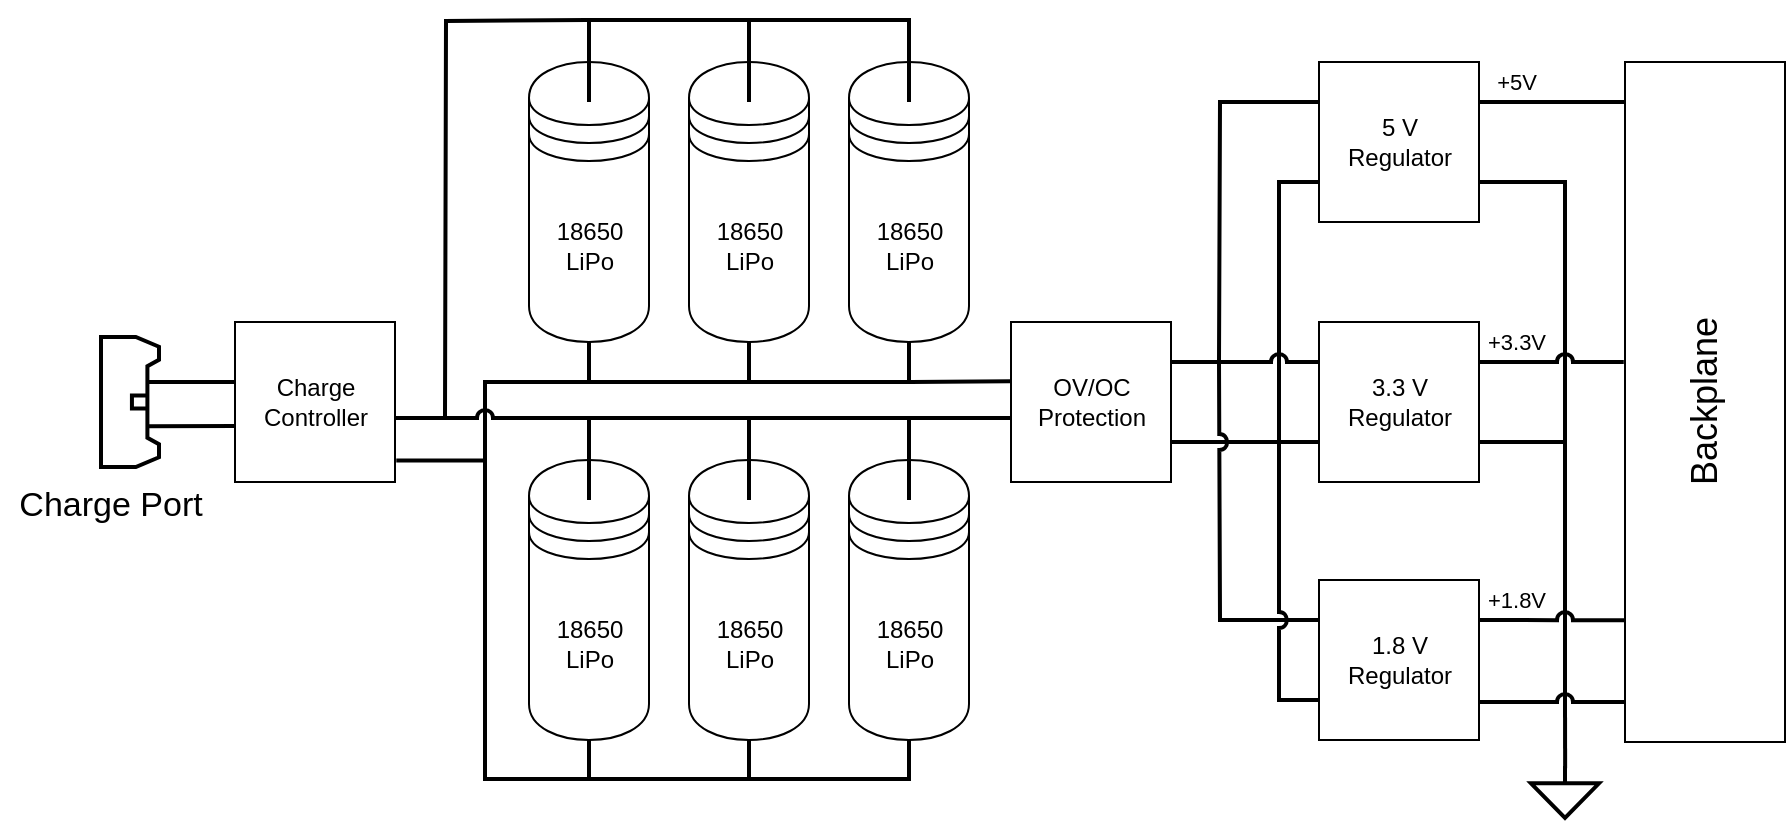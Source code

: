 <mxfile version="15.8.8"><diagram id="Ji-yCtYmbKoZMCRbY3N3" name="Page-1"><mxGraphModel dx="2071" dy="631" grid="1" gridSize="10" guides="1" tooltips="1" connect="1" arrows="1" fold="1" page="1" pageScale="1" pageWidth="850" pageHeight="1100" math="0" shadow="0"><root><mxCell id="0"/><mxCell id="1" parent="0"/><mxCell id="d3kNF1vmQReu9mjM7-Zj-1" value="&lt;div&gt;18650&lt;/div&gt;&lt;div&gt;LiPo&lt;/div&gt;" style="shape=datastore;whiteSpace=wrap;html=1;" vertex="1" parent="1"><mxGeometry x="-160.5" y="400" width="60" height="140" as="geometry"/></mxCell><mxCell id="d3kNF1vmQReu9mjM7-Zj-2" value="&lt;div&gt;18650&lt;/div&gt;&lt;div&gt;LiPo&lt;/div&gt;" style="shape=datastore;whiteSpace=wrap;html=1;" vertex="1" parent="1"><mxGeometry x="-80.5" y="400" width="60" height="140" as="geometry"/></mxCell><mxCell id="d3kNF1vmQReu9mjM7-Zj-3" value="&lt;div&gt;18650&lt;/div&gt;&lt;div&gt;LiPo&lt;/div&gt;" style="shape=datastore;whiteSpace=wrap;html=1;" vertex="1" parent="1"><mxGeometry x="-0.5" y="400" width="60" height="140" as="geometry"/></mxCell><mxCell id="d3kNF1vmQReu9mjM7-Zj-54" style="edgeStyle=orthogonalEdgeStyle;rounded=0;jumpStyle=arc;orthogonalLoop=1;jettySize=auto;html=1;endArrow=none;endFill=0;strokeColor=default;strokeWidth=2;entryX=-0.004;entryY=0.371;entryDx=0;entryDy=0;entryPerimeter=0;" edge="1" parent="1" source="d3kNF1vmQReu9mjM7-Zj-7" target="d3kNF1vmQReu9mjM7-Zj-40"><mxGeometry relative="1" as="geometry"><mxPoint x="77.5" y="560" as="targetPoint"/></mxGeometry></mxCell><mxCell id="d3kNF1vmQReu9mjM7-Zj-7" value="" style="line;strokeWidth=2;html=1;" vertex="1" parent="1"><mxGeometry x="-131.5" y="550" width="162" height="20" as="geometry"/></mxCell><mxCell id="d3kNF1vmQReu9mjM7-Zj-74" style="edgeStyle=orthogonalEdgeStyle;rounded=0;jumpStyle=arc;orthogonalLoop=1;jettySize=auto;html=1;fontSize=11;endArrow=none;endFill=0;strokeColor=default;strokeWidth=2;" edge="1" parent="1"><mxGeometry relative="1" as="geometry"><mxPoint x="-202.5" y="578" as="targetPoint"/><mxPoint x="-131.5" y="379.005" as="sourcePoint"/></mxGeometry></mxCell><mxCell id="d3kNF1vmQReu9mjM7-Zj-9" value="" style="line;strokeWidth=2;html=1;" vertex="1" parent="1"><mxGeometry x="-131.5" y="370" width="162" height="18" as="geometry"/></mxCell><mxCell id="d3kNF1vmQReu9mjM7-Zj-11" value="" style="line;strokeWidth=2;direction=south;html=1;" vertex="1" parent="1"><mxGeometry x="-135.5" y="380" width="10" height="40" as="geometry"/></mxCell><mxCell id="d3kNF1vmQReu9mjM7-Zj-12" value="" style="line;strokeWidth=2;direction=south;html=1;" vertex="1" parent="1"><mxGeometry x="-55.5" y="380" width="10" height="40" as="geometry"/></mxCell><mxCell id="d3kNF1vmQReu9mjM7-Zj-13" value="" style="line;strokeWidth=2;direction=south;html=1;" vertex="1" parent="1"><mxGeometry x="24.5" y="380" width="10" height="40" as="geometry"/></mxCell><mxCell id="d3kNF1vmQReu9mjM7-Zj-31" style="edgeStyle=orthogonalEdgeStyle;rounded=0;orthogonalLoop=1;jettySize=auto;html=1;exitX=1;exitY=0.5;exitDx=0;exitDy=0;exitPerimeter=0;entryX=1.008;entryY=0.865;entryDx=0;entryDy=0;endArrow=none;endFill=0;strokeColor=default;strokeWidth=2;entryPerimeter=0;" edge="1" parent="1" target="d3kNF1vmQReu9mjM7-Zj-28"><mxGeometry relative="1" as="geometry"><mxPoint x="-130.5" y="560" as="sourcePoint"/><mxPoint x="-219.5" y="600" as="targetPoint"/><Array as="points"><mxPoint x="-182.5" y="560"/><mxPoint x="-182.5" y="599"/></Array></mxGeometry></mxCell><mxCell id="d3kNF1vmQReu9mjM7-Zj-14" value="" style="line;strokeWidth=2;direction=south;html=1;" vertex="1" parent="1"><mxGeometry x="-135.5" y="540" width="10" height="20" as="geometry"/></mxCell><mxCell id="d3kNF1vmQReu9mjM7-Zj-15" value="" style="line;strokeWidth=2;direction=south;html=1;" vertex="1" parent="1"><mxGeometry x="-55.5" y="540" width="10" height="20" as="geometry"/></mxCell><mxCell id="d3kNF1vmQReu9mjM7-Zj-16" value="" style="line;strokeWidth=2;direction=south;html=1;" vertex="1" parent="1"><mxGeometry x="24.5" y="540" width="10" height="20" as="geometry"/></mxCell><mxCell id="d3kNF1vmQReu9mjM7-Zj-17" value="&lt;div&gt;18650&lt;/div&gt;&lt;div&gt;LiPo&lt;/div&gt;" style="shape=datastore;whiteSpace=wrap;html=1;" vertex="1" parent="1"><mxGeometry x="-160.5" y="599" width="60" height="140" as="geometry"/></mxCell><mxCell id="d3kNF1vmQReu9mjM7-Zj-18" value="&lt;div&gt;18650&lt;/div&gt;&lt;div&gt;LiPo&lt;/div&gt;" style="shape=datastore;whiteSpace=wrap;html=1;" vertex="1" parent="1"><mxGeometry x="-80.5" y="599" width="60" height="140" as="geometry"/></mxCell><mxCell id="d3kNF1vmQReu9mjM7-Zj-19" value="&lt;div&gt;18650&lt;/div&gt;&lt;div&gt;LiPo&lt;/div&gt;" style="shape=datastore;whiteSpace=wrap;html=1;" vertex="1" parent="1"><mxGeometry x="-0.5" y="599" width="60" height="140" as="geometry"/></mxCell><mxCell id="d3kNF1vmQReu9mjM7-Zj-34" style="edgeStyle=orthogonalEdgeStyle;rounded=0;jumpStyle=arc;orthogonalLoop=1;jettySize=auto;html=1;endArrow=none;endFill=0;strokeColor=default;strokeWidth=2;" edge="1" parent="1" source="d3kNF1vmQReu9mjM7-Zj-20"><mxGeometry relative="1" as="geometry"><mxPoint x="-182.5" y="600" as="targetPoint"/><Array as="points"><mxPoint x="-182.5" y="759"/><mxPoint x="-182.5" y="600"/></Array></mxGeometry></mxCell><mxCell id="d3kNF1vmQReu9mjM7-Zj-20" value="" style="line;strokeWidth=2;html=1;" vertex="1" parent="1"><mxGeometry x="-131.5" y="749" width="162" height="19" as="geometry"/></mxCell><mxCell id="d3kNF1vmQReu9mjM7-Zj-37" style="edgeStyle=orthogonalEdgeStyle;rounded=0;jumpStyle=arc;orthogonalLoop=1;jettySize=auto;html=1;endArrow=none;endFill=0;strokeColor=default;strokeWidth=2;" edge="1" parent="1" source="d3kNF1vmQReu9mjM7-Zj-21"><mxGeometry relative="1" as="geometry"><mxPoint x="-202.5" y="578" as="targetPoint"/></mxGeometry></mxCell><mxCell id="d3kNF1vmQReu9mjM7-Zj-42" style="edgeStyle=orthogonalEdgeStyle;rounded=0;jumpStyle=arc;orthogonalLoop=1;jettySize=auto;html=1;endArrow=none;endFill=0;strokeColor=default;strokeWidth=2;entryX=0.008;entryY=0.6;entryDx=0;entryDy=0;entryPerimeter=0;" edge="1" parent="1" source="d3kNF1vmQReu9mjM7-Zj-21" target="d3kNF1vmQReu9mjM7-Zj-40"><mxGeometry relative="1" as="geometry"><mxPoint x="227.5" y="578" as="targetPoint"/></mxGeometry></mxCell><mxCell id="d3kNF1vmQReu9mjM7-Zj-21" value="" style="line;strokeWidth=2;html=1;" vertex="1" parent="1"><mxGeometry x="-131.5" y="569" width="162" height="18" as="geometry"/></mxCell><mxCell id="d3kNF1vmQReu9mjM7-Zj-22" value="" style="line;strokeWidth=2;direction=south;html=1;" vertex="1" parent="1"><mxGeometry x="-135.5" y="579" width="10" height="40" as="geometry"/></mxCell><mxCell id="d3kNF1vmQReu9mjM7-Zj-23" value="" style="line;strokeWidth=2;direction=south;html=1;" vertex="1" parent="1"><mxGeometry x="-55.5" y="579" width="10" height="40" as="geometry"/></mxCell><mxCell id="d3kNF1vmQReu9mjM7-Zj-24" value="" style="line;strokeWidth=2;direction=south;html=1;" vertex="1" parent="1"><mxGeometry x="24.5" y="579" width="10" height="40" as="geometry"/></mxCell><mxCell id="d3kNF1vmQReu9mjM7-Zj-25" value="" style="line;strokeWidth=2;direction=south;html=1;" vertex="1" parent="1"><mxGeometry x="-135.5" y="739" width="10" height="20" as="geometry"/></mxCell><mxCell id="d3kNF1vmQReu9mjM7-Zj-26" value="" style="line;strokeWidth=2;direction=south;html=1;" vertex="1" parent="1"><mxGeometry x="-55.5" y="739" width="10" height="20" as="geometry"/></mxCell><mxCell id="d3kNF1vmQReu9mjM7-Zj-27" value="" style="line;strokeWidth=2;direction=south;html=1;" vertex="1" parent="1"><mxGeometry x="24.5" y="739" width="10" height="20" as="geometry"/></mxCell><mxCell id="d3kNF1vmQReu9mjM7-Zj-39" style="edgeStyle=orthogonalEdgeStyle;rounded=0;jumpStyle=arc;orthogonalLoop=1;jettySize=auto;html=1;endArrow=none;endFill=0;strokeColor=default;strokeWidth=2;" edge="1" parent="1"><mxGeometry relative="1" as="geometry"><mxPoint x="-202.5" y="578" as="targetPoint"/><mxPoint x="-260.5" y="578" as="sourcePoint"/><Array as="points"><mxPoint x="-240.5" y="578"/><mxPoint x="-240.5" y="578"/></Array></mxGeometry></mxCell><mxCell id="d3kNF1vmQReu9mjM7-Zj-76" style="edgeStyle=orthogonalEdgeStyle;rounded=0;jumpStyle=arc;orthogonalLoop=1;jettySize=auto;html=1;entryX=0.654;entryY=0.759;entryDx=0;entryDy=0;entryPerimeter=0;fontSize=11;endArrow=none;endFill=0;strokeColor=default;strokeWidth=2;" edge="1" parent="1" source="d3kNF1vmQReu9mjM7-Zj-28" target="d3kNF1vmQReu9mjM7-Zj-75"><mxGeometry relative="1" as="geometry"><Array as="points"><mxPoint x="-312.5" y="560"/><mxPoint x="-312.5" y="560"/></Array></mxGeometry></mxCell><mxCell id="d3kNF1vmQReu9mjM7-Zj-77" style="edgeStyle=orthogonalEdgeStyle;rounded=0;jumpStyle=arc;orthogonalLoop=1;jettySize=auto;html=1;entryX=0.313;entryY=0.768;entryDx=0;entryDy=0;entryPerimeter=0;fontSize=11;endArrow=none;endFill=0;strokeColor=default;strokeWidth=2;" edge="1" parent="1" source="d3kNF1vmQReu9mjM7-Zj-28" target="d3kNF1vmQReu9mjM7-Zj-75"><mxGeometry relative="1" as="geometry"><Array as="points"><mxPoint x="-332.5" y="582"/><mxPoint x="-332.5" y="582"/></Array></mxGeometry></mxCell><mxCell id="d3kNF1vmQReu9mjM7-Zj-28" value="Charge Controller" style="whiteSpace=wrap;html=1;aspect=fixed;" vertex="1" parent="1"><mxGeometry x="-307.5" y="530" width="80" height="80" as="geometry"/></mxCell><mxCell id="d3kNF1vmQReu9mjM7-Zj-40" value="&lt;div&gt;OV/OC&lt;/div&gt;&lt;div&gt;Protection&lt;br&gt;&lt;/div&gt;" style="whiteSpace=wrap;html=1;aspect=fixed;" vertex="1" parent="1"><mxGeometry x="80.5" y="530" width="80" height="80" as="geometry"/></mxCell><mxCell id="d3kNF1vmQReu9mjM7-Zj-51" style="edgeStyle=orthogonalEdgeStyle;rounded=0;jumpStyle=arc;orthogonalLoop=1;jettySize=auto;html=1;endArrow=none;endFill=0;strokeColor=default;strokeWidth=2;exitX=0;exitY=0.75;exitDx=0;exitDy=0;" edge="1" parent="1" source="d3kNF1vmQReu9mjM7-Zj-44"><mxGeometry relative="1" as="geometry"><mxPoint x="214.5" y="590" as="targetPoint"/></mxGeometry></mxCell><mxCell id="d3kNF1vmQReu9mjM7-Zj-55" style="edgeStyle=orthogonalEdgeStyle;rounded=0;jumpStyle=arc;orthogonalLoop=1;jettySize=auto;html=1;endArrow=none;endFill=0;strokeColor=default;strokeWidth=2;exitX=0;exitY=0.25;exitDx=0;exitDy=0;" edge="1" parent="1" source="d3kNF1vmQReu9mjM7-Zj-44"><mxGeometry relative="1" as="geometry"><mxPoint x="184.5" y="550" as="targetPoint"/></mxGeometry></mxCell><mxCell id="d3kNF1vmQReu9mjM7-Zj-57" value="" style="edgeStyle=orthogonalEdgeStyle;rounded=0;jumpStyle=arc;orthogonalLoop=1;jettySize=auto;html=1;fontSize=18;endArrow=none;endFill=0;strokeColor=default;strokeWidth=2;exitX=1;exitY=0.25;exitDx=0;exitDy=0;align=center;" edge="1" parent="1" source="d3kNF1vmQReu9mjM7-Zj-44"><mxGeometry relative="1" as="geometry"><mxPoint x="387.5" y="420" as="targetPoint"/></mxGeometry></mxCell><mxCell id="d3kNF1vmQReu9mjM7-Zj-65" style="edgeStyle=orthogonalEdgeStyle;rounded=0;jumpStyle=arc;orthogonalLoop=1;jettySize=auto;html=1;fontSize=18;endArrow=none;endFill=0;strokeColor=default;strokeWidth=2;" edge="1" parent="1" source="d3kNF1vmQReu9mjM7-Zj-44"><mxGeometry relative="1" as="geometry"><mxPoint x="357.5" y="720.0" as="targetPoint"/><Array as="points"><mxPoint x="357.5" y="460"/></Array></mxGeometry></mxCell><mxCell id="d3kNF1vmQReu9mjM7-Zj-44" value="&lt;div&gt;5 V&lt;/div&gt;&lt;div&gt; Regulator&lt;/div&gt;" style="whiteSpace=wrap;html=1;aspect=fixed;strokeWidth=1;" vertex="1" parent="1"><mxGeometry x="234.5" y="400" width="80" height="80" as="geometry"/></mxCell><mxCell id="d3kNF1vmQReu9mjM7-Zj-48" style="edgeStyle=none;rounded=0;jumpStyle=arc;orthogonalLoop=1;jettySize=auto;html=1;endArrow=none;endFill=0;strokeColor=default;strokeWidth=2;" edge="1" parent="1"><mxGeometry relative="1" as="geometry"><mxPoint x="184.5" y="560" as="targetPoint"/><mxPoint x="184.5" y="560" as="sourcePoint"/></mxGeometry></mxCell><mxCell id="d3kNF1vmQReu9mjM7-Zj-52" style="edgeStyle=orthogonalEdgeStyle;rounded=0;jumpStyle=arc;orthogonalLoop=1;jettySize=auto;html=1;endArrow=none;endFill=0;strokeColor=default;strokeWidth=2;exitX=0;exitY=0.75;exitDx=0;exitDy=0;entryX=1;entryY=0.75;entryDx=0;entryDy=0;" edge="1" parent="1" source="d3kNF1vmQReu9mjM7-Zj-45" target="d3kNF1vmQReu9mjM7-Zj-40"><mxGeometry relative="1" as="geometry"><mxPoint x="214.5" y="580" as="targetPoint"/></mxGeometry></mxCell><mxCell id="d3kNF1vmQReu9mjM7-Zj-53" style="edgeStyle=orthogonalEdgeStyle;rounded=0;jumpStyle=arc;orthogonalLoop=1;jettySize=auto;html=1;exitX=0;exitY=0.25;exitDx=0;exitDy=0;endArrow=none;endFill=0;strokeColor=default;strokeWidth=2;entryX=1;entryY=0.25;entryDx=0;entryDy=0;" edge="1" parent="1" source="d3kNF1vmQReu9mjM7-Zj-45" target="d3kNF1vmQReu9mjM7-Zj-40"><mxGeometry relative="1" as="geometry"><mxPoint x="184.5" y="550.116" as="targetPoint"/></mxGeometry></mxCell><mxCell id="d3kNF1vmQReu9mjM7-Zj-58" style="edgeStyle=orthogonalEdgeStyle;rounded=0;jumpStyle=arc;orthogonalLoop=1;jettySize=auto;html=1;entryX=-0.02;entryY=0.441;entryDx=0;entryDy=0;fontSize=18;endArrow=none;endFill=0;strokeColor=default;strokeWidth=2;entryPerimeter=0;exitX=1;exitY=0.25;exitDx=0;exitDy=0;" edge="1" parent="1" source="d3kNF1vmQReu9mjM7-Zj-45"><mxGeometry relative="1" as="geometry"><mxPoint x="315.5" y="550" as="sourcePoint"/><mxPoint x="386.9" y="549.94" as="targetPoint"/><Array as="points"/></mxGeometry></mxCell><mxCell id="d3kNF1vmQReu9mjM7-Zj-66" style="edgeStyle=orthogonalEdgeStyle;rounded=0;jumpStyle=arc;orthogonalLoop=1;jettySize=auto;html=1;fontSize=18;endArrow=none;endFill=0;strokeColor=default;strokeWidth=2;" edge="1" parent="1" source="d3kNF1vmQReu9mjM7-Zj-45"><mxGeometry relative="1" as="geometry"><mxPoint x="357.5" y="590" as="targetPoint"/><Array as="points"><mxPoint x="357.5" y="590"/></Array></mxGeometry></mxCell><mxCell id="d3kNF1vmQReu9mjM7-Zj-45" value="&lt;div&gt;3.3 V &lt;br&gt;&lt;/div&gt;&lt;div&gt;Regulator&lt;/div&gt;" style="whiteSpace=wrap;html=1;aspect=fixed;strokeWidth=1;" vertex="1" parent="1"><mxGeometry x="234.5" y="530" width="80" height="80" as="geometry"/></mxCell><mxCell id="d3kNF1vmQReu9mjM7-Zj-49" style="edgeStyle=orthogonalEdgeStyle;rounded=0;jumpStyle=arc;orthogonalLoop=1;jettySize=auto;html=1;endArrow=none;endFill=0;strokeColor=default;strokeWidth=2;exitX=0;exitY=0.25;exitDx=0;exitDy=0;" edge="1" parent="1" source="d3kNF1vmQReu9mjM7-Zj-46"><mxGeometry relative="1" as="geometry"><mxPoint x="184.5" y="550" as="targetPoint"/></mxGeometry></mxCell><mxCell id="d3kNF1vmQReu9mjM7-Zj-50" style="edgeStyle=orthogonalEdgeStyle;rounded=0;jumpStyle=arc;orthogonalLoop=1;jettySize=auto;html=1;endArrow=none;endFill=0;strokeColor=default;strokeWidth=2;exitX=0;exitY=0.75;exitDx=0;exitDy=0;" edge="1" parent="1" source="d3kNF1vmQReu9mjM7-Zj-46"><mxGeometry relative="1" as="geometry"><mxPoint x="214.5" y="590" as="targetPoint"/><mxPoint x="234.5" y="698" as="sourcePoint"/></mxGeometry></mxCell><mxCell id="d3kNF1vmQReu9mjM7-Zj-60" style="edgeStyle=orthogonalEdgeStyle;rounded=0;jumpStyle=arc;orthogonalLoop=1;jettySize=auto;html=1;entryX=0.004;entryY=0.821;entryDx=0;entryDy=0;entryPerimeter=0;fontSize=18;endArrow=none;endFill=0;strokeColor=default;strokeWidth=2;exitX=1;exitY=0.25;exitDx=0;exitDy=0;" edge="1" parent="1" source="d3kNF1vmQReu9mjM7-Zj-46" target="d3kNF1vmQReu9mjM7-Zj-56"><mxGeometry relative="1" as="geometry"/></mxCell><mxCell id="d3kNF1vmQReu9mjM7-Zj-64" style="edgeStyle=orthogonalEdgeStyle;rounded=0;jumpStyle=arc;orthogonalLoop=1;jettySize=auto;html=1;fontSize=18;endArrow=none;endFill=0;strokeColor=default;strokeWidth=2;exitX=0.982;exitY=0.749;exitDx=0;exitDy=0;exitPerimeter=0;" edge="1" parent="1" source="d3kNF1vmQReu9mjM7-Zj-46"><mxGeometry relative="1" as="geometry"><mxPoint x="315.5" y="720" as="sourcePoint"/><mxPoint x="387.5" y="720" as="targetPoint"/><Array as="points"><mxPoint x="313.5" y="720"/></Array></mxGeometry></mxCell><mxCell id="d3kNF1vmQReu9mjM7-Zj-46" value="&lt;div&gt;1.8 V &lt;br&gt;&lt;/div&gt;&lt;div&gt;Regulator&lt;/div&gt;" style="whiteSpace=wrap;html=1;aspect=fixed;strokeWidth=1;" vertex="1" parent="1"><mxGeometry x="234.5" y="659" width="80" height="80" as="geometry"/></mxCell><mxCell id="d3kNF1vmQReu9mjM7-Zj-56" value="Backplane" style="rounded=0;whiteSpace=wrap;html=1;strokeWidth=1;verticalAlign=middle;horizontal=0;fontSize=18;" vertex="1" parent="1"><mxGeometry x="387.5" y="400" width="80" height="340" as="geometry"/></mxCell><mxCell id="d3kNF1vmQReu9mjM7-Zj-68" value="+1.8V" style="text;html=1;resizable=0;autosize=1;align=center;verticalAlign=middle;points=[];fillColor=none;strokeColor=none;rounded=0;fontSize=11;" vertex="1" parent="1"><mxGeometry x="307.5" y="659" width="50" height="20" as="geometry"/></mxCell><mxCell id="d3kNF1vmQReu9mjM7-Zj-70" value="+3.3V" style="text;html=1;resizable=0;autosize=1;align=center;verticalAlign=middle;points=[];fillColor=none;strokeColor=none;rounded=0;fontSize=11;" vertex="1" parent="1"><mxGeometry x="307.5" y="530" width="50" height="20" as="geometry"/></mxCell><mxCell id="d3kNF1vmQReu9mjM7-Zj-71" value="+5V" style="text;html=1;resizable=0;autosize=1;align=center;verticalAlign=middle;points=[];fillColor=none;strokeColor=none;rounded=0;fontSize=11;" vertex="1" parent="1"><mxGeometry x="312.5" y="400" width="40" height="20" as="geometry"/></mxCell><mxCell id="d3kNF1vmQReu9mjM7-Zj-73" style="edgeStyle=orthogonalEdgeStyle;rounded=0;jumpStyle=arc;orthogonalLoop=1;jettySize=auto;html=1;fontSize=11;endArrow=none;endFill=0;strokeColor=default;strokeWidth=2;exitX=0.502;exitY=0.043;exitDx=0;exitDy=0;exitPerimeter=0;" edge="1" parent="1" source="d3kNF1vmQReu9mjM7-Zj-72"><mxGeometry relative="1" as="geometry"><mxPoint x="357.5" y="720" as="targetPoint"/><mxPoint x="360" y="759" as="sourcePoint"/></mxGeometry></mxCell><mxCell id="d3kNF1vmQReu9mjM7-Zj-72" value="" style="pointerEvents=1;verticalLabelPosition=bottom;shadow=0;dashed=0;align=center;html=1;verticalAlign=top;shape=mxgraph.electrical.signal_sources.signal_ground;fontSize=11;strokeWidth=2;" vertex="1" parent="1"><mxGeometry x="340.5" y="752" width="34" height="26" as="geometry"/></mxCell><mxCell id="d3kNF1vmQReu9mjM7-Zj-75" value="" style="pointerEvents=1;verticalLabelPosition=bottom;shadow=0;dashed=0;align=center;html=1;verticalAlign=top;shape=mxgraph.electrical.miscellaneous.c_header_connector;fontSize=11;strokeWidth=2;rotation=-90;" vertex="1" parent="1"><mxGeometry x="-392.5" y="555.5" width="65" height="29" as="geometry"/></mxCell><mxCell id="d3kNF1vmQReu9mjM7-Zj-78" value="Charge Port" style="text;html=1;resizable=0;autosize=1;align=center;verticalAlign=middle;points=[];fillColor=none;strokeColor=none;rounded=0;fontSize=17;" vertex="1" parent="1"><mxGeometry x="-425" y="607" width="110" height="30" as="geometry"/></mxCell></root></mxGraphModel></diagram></mxfile>